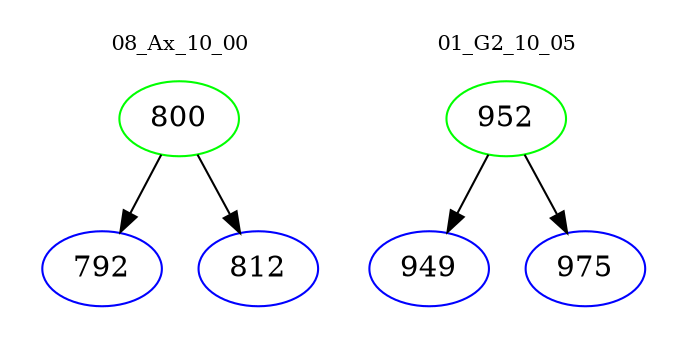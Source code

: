 digraph{
subgraph cluster_0 {
color = white
label = "08_Ax_10_00";
fontsize=10;
T0_800 [label="800", color="green"]
T0_800 -> T0_792 [color="black"]
T0_792 [label="792", color="blue"]
T0_800 -> T0_812 [color="black"]
T0_812 [label="812", color="blue"]
}
subgraph cluster_1 {
color = white
label = "01_G2_10_05";
fontsize=10;
T1_952 [label="952", color="green"]
T1_952 -> T1_949 [color="black"]
T1_949 [label="949", color="blue"]
T1_952 -> T1_975 [color="black"]
T1_975 [label="975", color="blue"]
}
}

